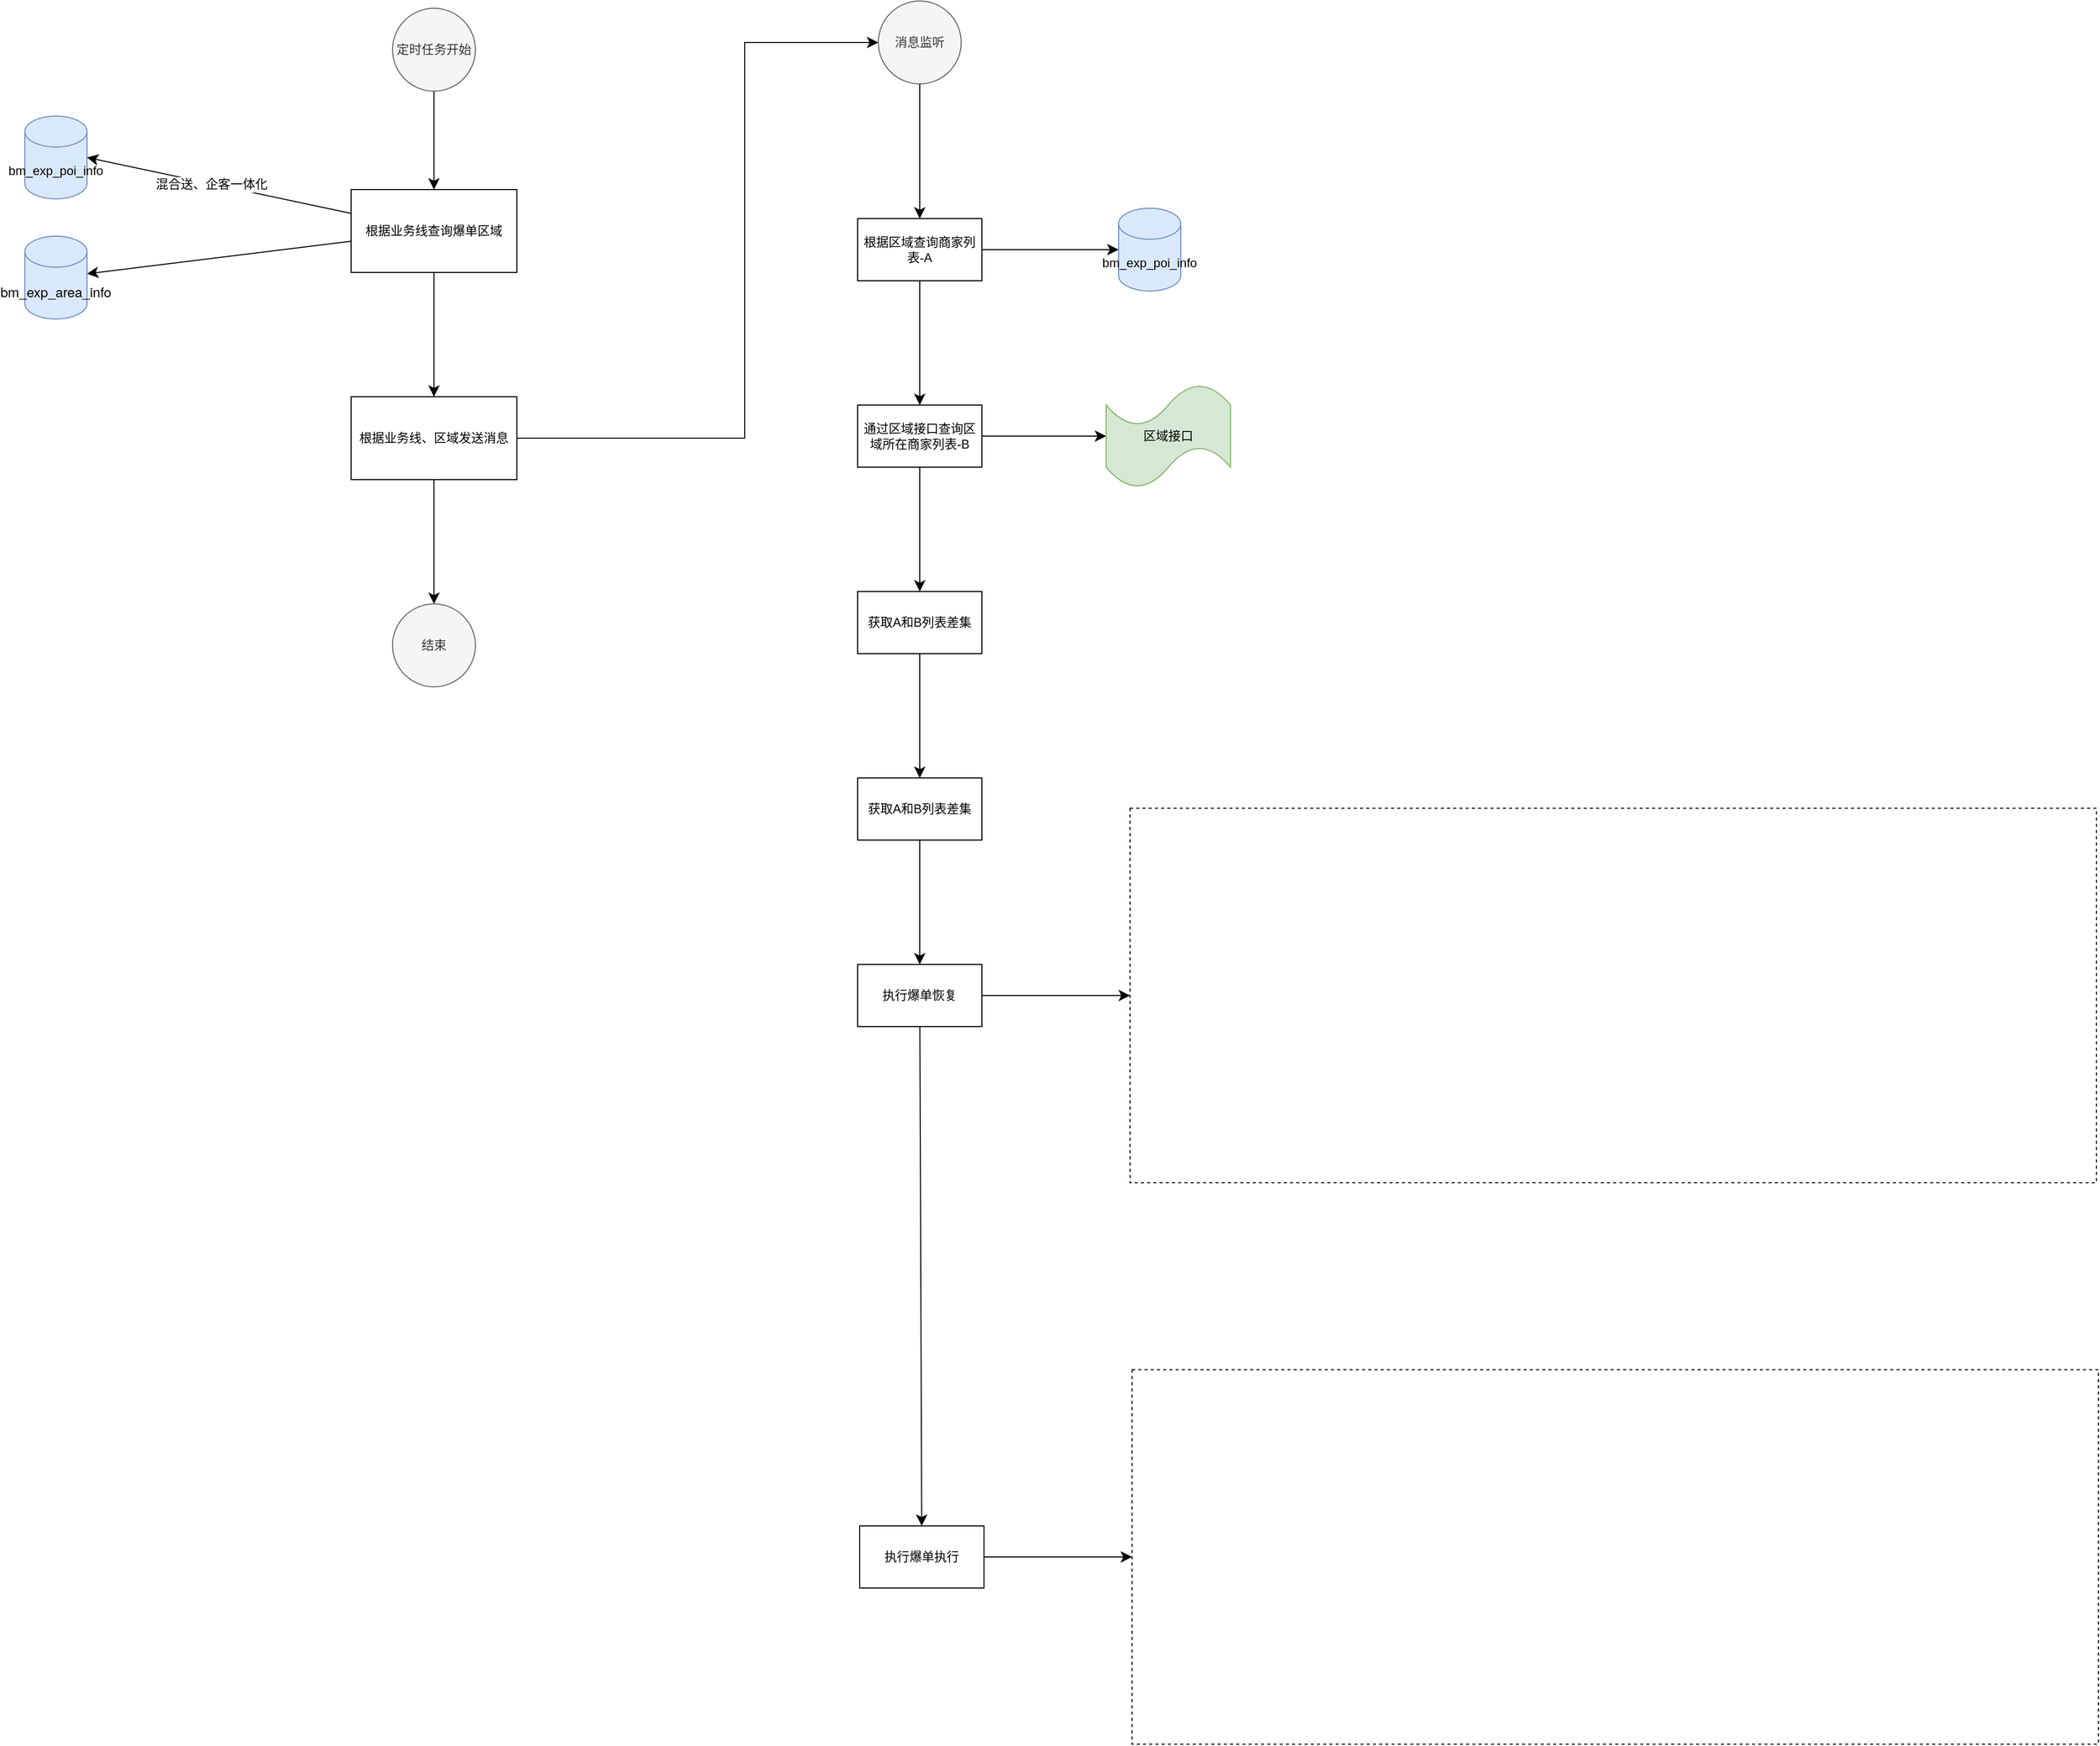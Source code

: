 <mxfile version="24.0.5" type="github">
  <diagram name="第 1 页" id="a_pp5IFN9cv176m5aQwi">
    <mxGraphModel dx="2282" dy="361" grid="0" gridSize="10" guides="1" tooltips="1" connect="1" arrows="1" fold="1" page="0" pageScale="1" pageWidth="827" pageHeight="1169" math="0" shadow="0">
      <root>
        <mxCell id="0" />
        <mxCell id="1" parent="0" />
        <mxCell id="3faUZpva91Ia60u5oDlE-43" value="" style="whiteSpace=wrap;html=1;rounded=0;dashed=1;" vertex="1" parent="1">
          <mxGeometry x="542" y="1181.25" width="933" height="361.5" as="geometry" />
        </mxCell>
        <mxCell id="3faUZpva91Ia60u5oDlE-5" value="" style="edgeStyle=none;curved=1;rounded=0;orthogonalLoop=1;jettySize=auto;html=1;fontSize=12;startSize=8;endSize=8;" edge="1" parent="1" source="3faUZpva91Ia60u5oDlE-1" target="3faUZpva91Ia60u5oDlE-4">
          <mxGeometry relative="1" as="geometry" />
        </mxCell>
        <mxCell id="3faUZpva91Ia60u5oDlE-26" style="edgeStyle=none;curved=1;rounded=0;orthogonalLoop=1;jettySize=auto;html=1;fontSize=12;startSize=8;endSize=8;" edge="1" parent="1" source="3faUZpva91Ia60u5oDlE-1" target="3faUZpva91Ia60u5oDlE-23">
          <mxGeometry relative="1" as="geometry" />
        </mxCell>
        <mxCell id="3faUZpva91Ia60u5oDlE-1" value="根据业务线查询爆单区域" style="rounded=0;whiteSpace=wrap;html=1;" vertex="1" parent="1">
          <mxGeometry x="-210" y="584" width="160" height="80" as="geometry" />
        </mxCell>
        <mxCell id="3faUZpva91Ia60u5oDlE-3" style="edgeStyle=none;curved=1;rounded=0;orthogonalLoop=1;jettySize=auto;html=1;fontSize=12;startSize=8;endSize=8;" edge="1" parent="1" source="3faUZpva91Ia60u5oDlE-2" target="3faUZpva91Ia60u5oDlE-1">
          <mxGeometry relative="1" as="geometry" />
        </mxCell>
        <mxCell id="3faUZpva91Ia60u5oDlE-2" value="定时任务开始" style="ellipse;whiteSpace=wrap;html=1;fillColor=#f5f5f5;fontColor=#333333;strokeColor=#666666;" vertex="1" parent="1">
          <mxGeometry x="-170" y="409" width="80" height="80" as="geometry" />
        </mxCell>
        <mxCell id="3faUZpva91Ia60u5oDlE-7" value="" style="edgeStyle=none;curved=1;rounded=0;orthogonalLoop=1;jettySize=auto;html=1;fontSize=12;startSize=8;endSize=8;" edge="1" parent="1" source="3faUZpva91Ia60u5oDlE-4" target="3faUZpva91Ia60u5oDlE-6">
          <mxGeometry relative="1" as="geometry" />
        </mxCell>
        <mxCell id="3faUZpva91Ia60u5oDlE-9" value="" style="edgeStyle=orthogonalEdgeStyle;rounded=0;orthogonalLoop=1;jettySize=auto;html=1;fontSize=12;startSize=8;endSize=8;" edge="1" parent="1" source="3faUZpva91Ia60u5oDlE-4" target="3faUZpva91Ia60u5oDlE-8">
          <mxGeometry relative="1" as="geometry">
            <Array as="points">
              <mxPoint x="170" y="824" />
              <mxPoint x="170" y="442" />
            </Array>
          </mxGeometry>
        </mxCell>
        <mxCell id="3faUZpva91Ia60u5oDlE-4" value="根据业务线、区域发送消息" style="rounded=0;whiteSpace=wrap;html=1;" vertex="1" parent="1">
          <mxGeometry x="-210" y="784" width="160" height="80" as="geometry" />
        </mxCell>
        <mxCell id="3faUZpva91Ia60u5oDlE-6" value="结束" style="ellipse;whiteSpace=wrap;html=1;rounded=0;fillColor=#f5f5f5;fontColor=#333333;strokeColor=#666666;" vertex="1" parent="1">
          <mxGeometry x="-170" y="984" width="80" height="80" as="geometry" />
        </mxCell>
        <mxCell id="3faUZpva91Ia60u5oDlE-12" value="" style="edgeStyle=none;curved=1;rounded=0;orthogonalLoop=1;jettySize=auto;html=1;fontSize=12;startSize=8;endSize=8;" edge="1" parent="1" source="3faUZpva91Ia60u5oDlE-8" target="3faUZpva91Ia60u5oDlE-11">
          <mxGeometry relative="1" as="geometry" />
        </mxCell>
        <mxCell id="3faUZpva91Ia60u5oDlE-8" value="消息监听" style="ellipse;whiteSpace=wrap;html=1;rounded=0;fillColor=#f5f5f5;fontColor=#333333;strokeColor=#666666;" vertex="1" parent="1">
          <mxGeometry x="299" y="402" width="80" height="80" as="geometry" />
        </mxCell>
        <mxCell id="3faUZpva91Ia60u5oDlE-30" style="edgeStyle=none;curved=1;rounded=0;orthogonalLoop=1;jettySize=auto;html=1;fontSize=12;startSize=8;endSize=8;" edge="1" parent="1" source="3faUZpva91Ia60u5oDlE-11" target="3faUZpva91Ia60u5oDlE-29">
          <mxGeometry relative="1" as="geometry" />
        </mxCell>
        <mxCell id="3faUZpva91Ia60u5oDlE-32" value="" style="edgeStyle=none;curved=1;rounded=0;orthogonalLoop=1;jettySize=auto;html=1;fontSize=12;startSize=8;endSize=8;" edge="1" parent="1" source="3faUZpva91Ia60u5oDlE-11" target="3faUZpva91Ia60u5oDlE-31">
          <mxGeometry relative="1" as="geometry" />
        </mxCell>
        <mxCell id="3faUZpva91Ia60u5oDlE-11" value="根据区域查询商家列表-A" style="whiteSpace=wrap;html=1;rounded=0;" vertex="1" parent="1">
          <mxGeometry x="279" y="612" width="120" height="60" as="geometry" />
        </mxCell>
        <mxCell id="3faUZpva91Ia60u5oDlE-13" value="bm_exp_poi_info" style="shape=cylinder3;whiteSpace=wrap;html=1;boundedLbl=1;backgroundOutline=1;size=15;fillColor=#dae8fc;strokeColor=#6c8ebf;" vertex="1" parent="1">
          <mxGeometry x="-525" y="513" width="60" height="80" as="geometry" />
        </mxCell>
        <mxCell id="3faUZpva91Ia60u5oDlE-23" value="&lt;p style=&quot;margin: 0px; font-variant-numeric: normal; font-variant-east-asian: normal; font-variant-alternates: normal; font-kerning: auto; font-optical-sizing: auto; font-feature-settings: normal; font-variation-settings: normal; font-variant-position: normal; font-stretch: normal; font-size: 13px; line-height: normal; font-family: &amp;quot;Helvetica Neue&amp;quot;; text-align: start;&quot; class=&quot;p1&quot;&gt;bm_exp_area_info&lt;/p&gt;" style="shape=cylinder3;whiteSpace=wrap;html=1;boundedLbl=1;backgroundOutline=1;size=15;fillColor=#dae8fc;strokeColor=#6c8ebf;" vertex="1" parent="1">
          <mxGeometry x="-525" y="629" width="60" height="80" as="geometry" />
        </mxCell>
        <mxCell id="3faUZpva91Ia60u5oDlE-25" style="edgeStyle=none;curved=1;rounded=0;orthogonalLoop=1;jettySize=auto;html=1;entryX=1;entryY=0.5;entryDx=0;entryDy=0;entryPerimeter=0;fontSize=12;startSize=8;endSize=8;" edge="1" parent="1" source="3faUZpva91Ia60u5oDlE-1" target="3faUZpva91Ia60u5oDlE-13">
          <mxGeometry relative="1" as="geometry" />
        </mxCell>
        <mxCell id="3faUZpva91Ia60u5oDlE-27" value="混合送、企客一体化" style="edgeLabel;html=1;align=center;verticalAlign=middle;resizable=0;points=[];fontSize=12;" vertex="1" connectable="0" parent="3faUZpva91Ia60u5oDlE-25">
          <mxGeometry x="0.063" relative="1" as="geometry">
            <mxPoint as="offset" />
          </mxGeometry>
        </mxCell>
        <mxCell id="3faUZpva91Ia60u5oDlE-29" value="bm_exp_poi_info" style="shape=cylinder3;whiteSpace=wrap;html=1;boundedLbl=1;backgroundOutline=1;size=15;fillColor=#dae8fc;strokeColor=#6c8ebf;" vertex="1" parent="1">
          <mxGeometry x="531" y="602" width="60" height="80" as="geometry" />
        </mxCell>
        <mxCell id="3faUZpva91Ia60u5oDlE-34" value="" style="edgeStyle=none;curved=1;rounded=0;orthogonalLoop=1;jettySize=auto;html=1;fontSize=12;startSize=8;endSize=8;" edge="1" parent="1" source="3faUZpva91Ia60u5oDlE-31" target="3faUZpva91Ia60u5oDlE-33">
          <mxGeometry relative="1" as="geometry" />
        </mxCell>
        <mxCell id="3faUZpva91Ia60u5oDlE-36" value="" style="edgeStyle=none;curved=1;rounded=0;orthogonalLoop=1;jettySize=auto;html=1;fontSize=12;startSize=8;endSize=8;" edge="1" parent="1" source="3faUZpva91Ia60u5oDlE-31" target="3faUZpva91Ia60u5oDlE-35">
          <mxGeometry relative="1" as="geometry" />
        </mxCell>
        <mxCell id="3faUZpva91Ia60u5oDlE-31" value="通过区域接口查询区域所在商家列表-B" style="whiteSpace=wrap;html=1;rounded=0;" vertex="1" parent="1">
          <mxGeometry x="279" y="792" width="120" height="60" as="geometry" />
        </mxCell>
        <mxCell id="3faUZpva91Ia60u5oDlE-33" value="区域接口" style="shape=tape;whiteSpace=wrap;html=1;rounded=0;fillColor=#d5e8d4;strokeColor=#82b366;" vertex="1" parent="1">
          <mxGeometry x="519" y="772" width="120" height="100" as="geometry" />
        </mxCell>
        <mxCell id="3faUZpva91Ia60u5oDlE-38" value="" style="edgeStyle=none;curved=1;rounded=0;orthogonalLoop=1;jettySize=auto;html=1;fontSize=12;startSize=8;endSize=8;" edge="1" parent="1" source="3faUZpva91Ia60u5oDlE-35" target="3faUZpva91Ia60u5oDlE-37">
          <mxGeometry relative="1" as="geometry" />
        </mxCell>
        <mxCell id="3faUZpva91Ia60u5oDlE-35" value="获取A和B列表差集" style="whiteSpace=wrap;html=1;rounded=0;" vertex="1" parent="1">
          <mxGeometry x="279" y="972" width="120" height="60" as="geometry" />
        </mxCell>
        <mxCell id="3faUZpva91Ia60u5oDlE-40" value="" style="edgeStyle=none;curved=1;rounded=0;orthogonalLoop=1;jettySize=auto;html=1;fontSize=12;startSize=8;endSize=8;" edge="1" parent="1" source="3faUZpva91Ia60u5oDlE-37" target="3faUZpva91Ia60u5oDlE-39">
          <mxGeometry relative="1" as="geometry" />
        </mxCell>
        <mxCell id="3faUZpva91Ia60u5oDlE-37" value="获取A和B列表差集" style="whiteSpace=wrap;html=1;rounded=0;" vertex="1" parent="1">
          <mxGeometry x="279" y="1152" width="120" height="60" as="geometry" />
        </mxCell>
        <mxCell id="3faUZpva91Ia60u5oDlE-42" value="" style="edgeStyle=none;curved=1;rounded=0;orthogonalLoop=1;jettySize=auto;html=1;fontSize=12;startSize=8;endSize=8;" edge="1" parent="1" source="3faUZpva91Ia60u5oDlE-39" target="3faUZpva91Ia60u5oDlE-41">
          <mxGeometry relative="1" as="geometry" />
        </mxCell>
        <mxCell id="3faUZpva91Ia60u5oDlE-44" value="" style="edgeStyle=none;curved=1;rounded=0;orthogonalLoop=1;jettySize=auto;html=1;fontSize=12;startSize=8;endSize=8;" edge="1" parent="1" source="3faUZpva91Ia60u5oDlE-39" target="3faUZpva91Ia60u5oDlE-43">
          <mxGeometry relative="1" as="geometry" />
        </mxCell>
        <mxCell id="3faUZpva91Ia60u5oDlE-39" value="执行爆单恢复" style="whiteSpace=wrap;html=1;rounded=0;" vertex="1" parent="1">
          <mxGeometry x="279" y="1332" width="120" height="60" as="geometry" />
        </mxCell>
        <mxCell id="3faUZpva91Ia60u5oDlE-48" style="edgeStyle=none;curved=1;rounded=0;orthogonalLoop=1;jettySize=auto;html=1;fontSize=12;startSize=8;endSize=8;" edge="1" parent="1" source="3faUZpva91Ia60u5oDlE-41" target="3faUZpva91Ia60u5oDlE-47">
          <mxGeometry relative="1" as="geometry" />
        </mxCell>
        <mxCell id="3faUZpva91Ia60u5oDlE-41" value="执行爆单执行" style="whiteSpace=wrap;html=1;rounded=0;" vertex="1" parent="1">
          <mxGeometry x="281" y="1874" width="120" height="60" as="geometry" />
        </mxCell>
        <mxCell id="3faUZpva91Ia60u5oDlE-47" value="" style="whiteSpace=wrap;html=1;rounded=0;dashed=1;" vertex="1" parent="1">
          <mxGeometry x="544" y="1723.25" width="933" height="361.5" as="geometry" />
        </mxCell>
      </root>
    </mxGraphModel>
  </diagram>
</mxfile>
